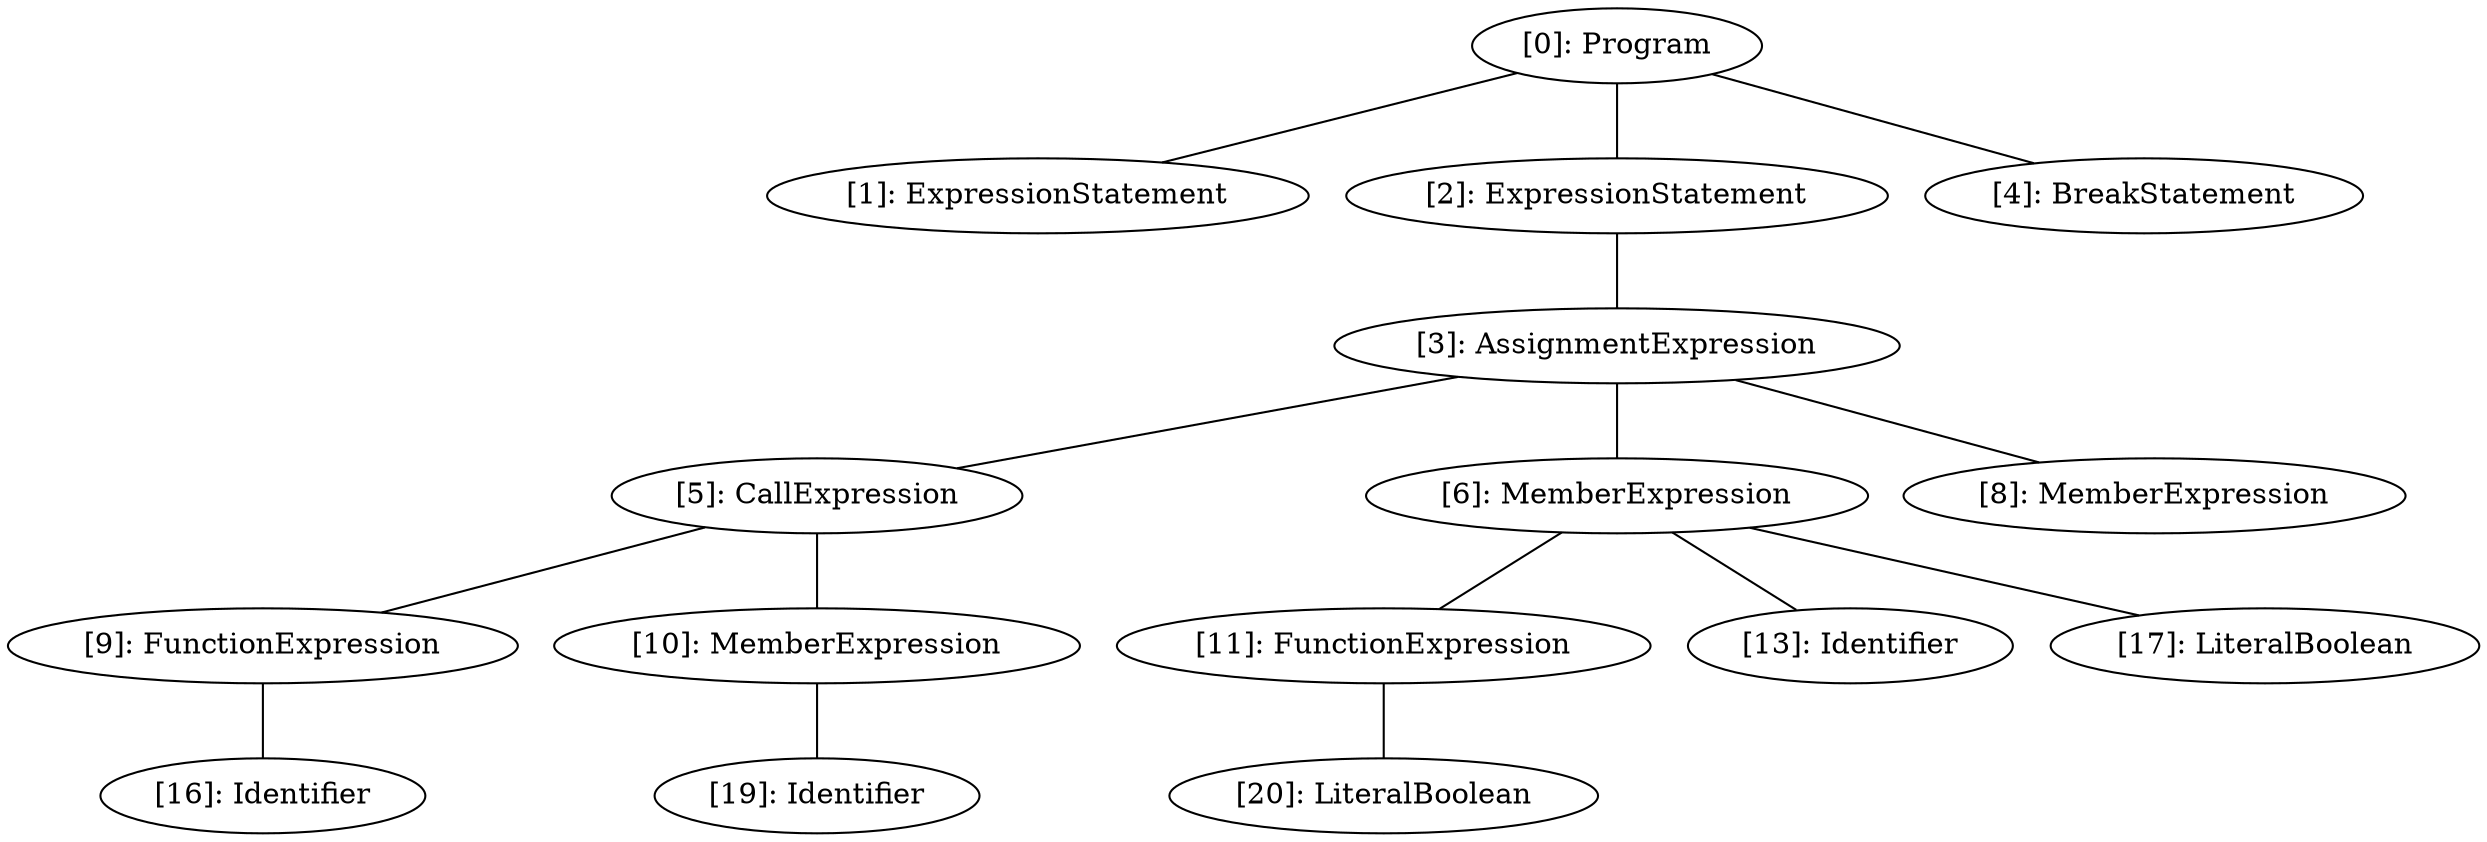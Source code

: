 // Result
graph {
	0 [label="[0]: Program"]
	1 [label="[1]: ExpressionStatement"]
	2 [label="[2]: ExpressionStatement"]
	3 [label="[3]: AssignmentExpression"]
	4 [label="[4]: BreakStatement"]
	5 [label="[5]: CallExpression"]
	6 [label="[6]: MemberExpression"]
	8 [label="[8]: MemberExpression"]
	9 [label="[9]: FunctionExpression"]
	10 [label="[10]: MemberExpression"]
	11 [label="[11]: FunctionExpression"]
	13 [label="[13]: Identifier"]
	16 [label="[16]: Identifier"]
	17 [label="[17]: LiteralBoolean"]
	19 [label="[19]: Identifier"]
	20 [label="[20]: LiteralBoolean"]
	0 -- 1
	0 -- 2
	0 -- 4
	2 -- 3
	3 -- 5
	3 -- 6
	3 -- 8
	5 -- 9
	5 -- 10
	6 -- 11
	6 -- 13
	6 -- 17
	9 -- 16
	10 -- 19
	11 -- 20
}

